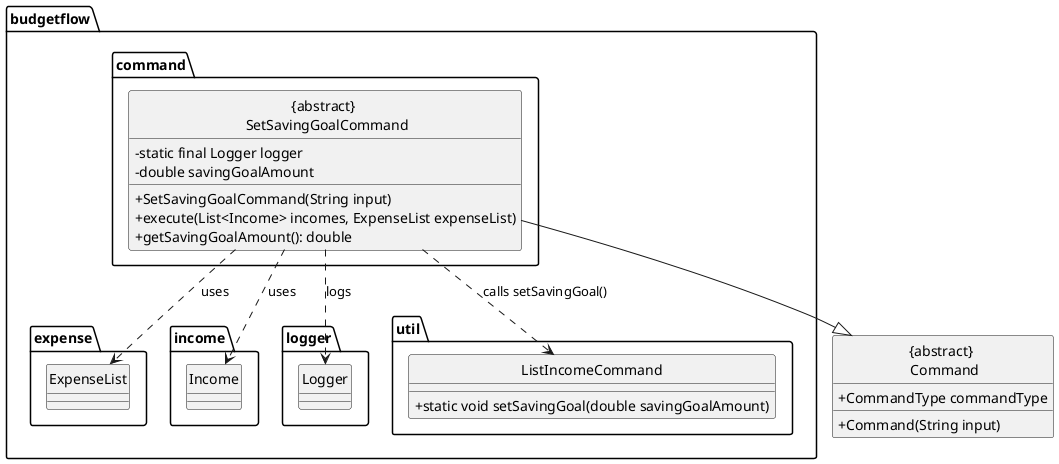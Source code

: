 @startuml

hide circle
skinparam classAttributeIconSize 0

package budgetflow.command {

    class "{abstract} \n SetSavingGoalCommand" {
        - static final Logger logger
        - double savingGoalAmount
        + SetSavingGoalCommand(String input)
        + execute(List<Income> incomes, ExpenseList expenseList)
        + getSavingGoalAmount(): double
    }
}

package budgetflow.expense {
    class ExpenseList
}

package budgetflow.income {
    class Income
}

package budgetflow.logger {
    class Logger
}

package budgetflow.util {
    class ListIncomeCommand {
        + static void setSavingGoal(double savingGoalAmount)
    }
}

class "{abstract} \n Command" {
    + Command(String input)
    + CommandType commandType
}

"{abstract} \n SetSavingGoalCommand" --|> "{abstract} \n Command"
"{abstract} \n SetSavingGoalCommand" ..> Income : uses
"{abstract} \n SetSavingGoalCommand" ..> ExpenseList : uses
"{abstract} \n SetSavingGoalCommand" ..> Logger : logs
"{abstract} \n SetSavingGoalCommand" ..> ListIncomeCommand : calls setSavingGoal()

@enduml
